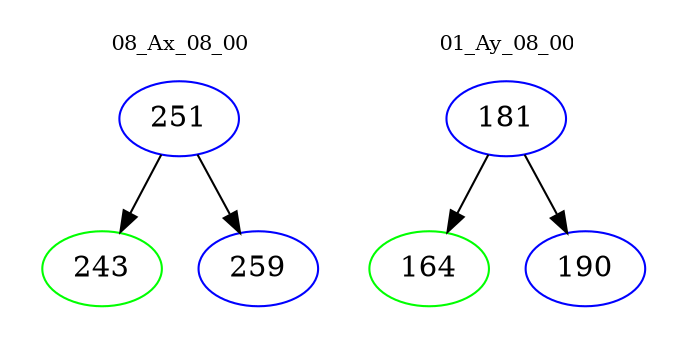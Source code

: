 digraph{
subgraph cluster_0 {
color = white
label = "08_Ax_08_00";
fontsize=10;
T0_251 [label="251", color="blue"]
T0_251 -> T0_243 [color="black"]
T0_243 [label="243", color="green"]
T0_251 -> T0_259 [color="black"]
T0_259 [label="259", color="blue"]
}
subgraph cluster_1 {
color = white
label = "01_Ay_08_00";
fontsize=10;
T1_181 [label="181", color="blue"]
T1_181 -> T1_164 [color="black"]
T1_164 [label="164", color="green"]
T1_181 -> T1_190 [color="black"]
T1_190 [label="190", color="blue"]
}
}
